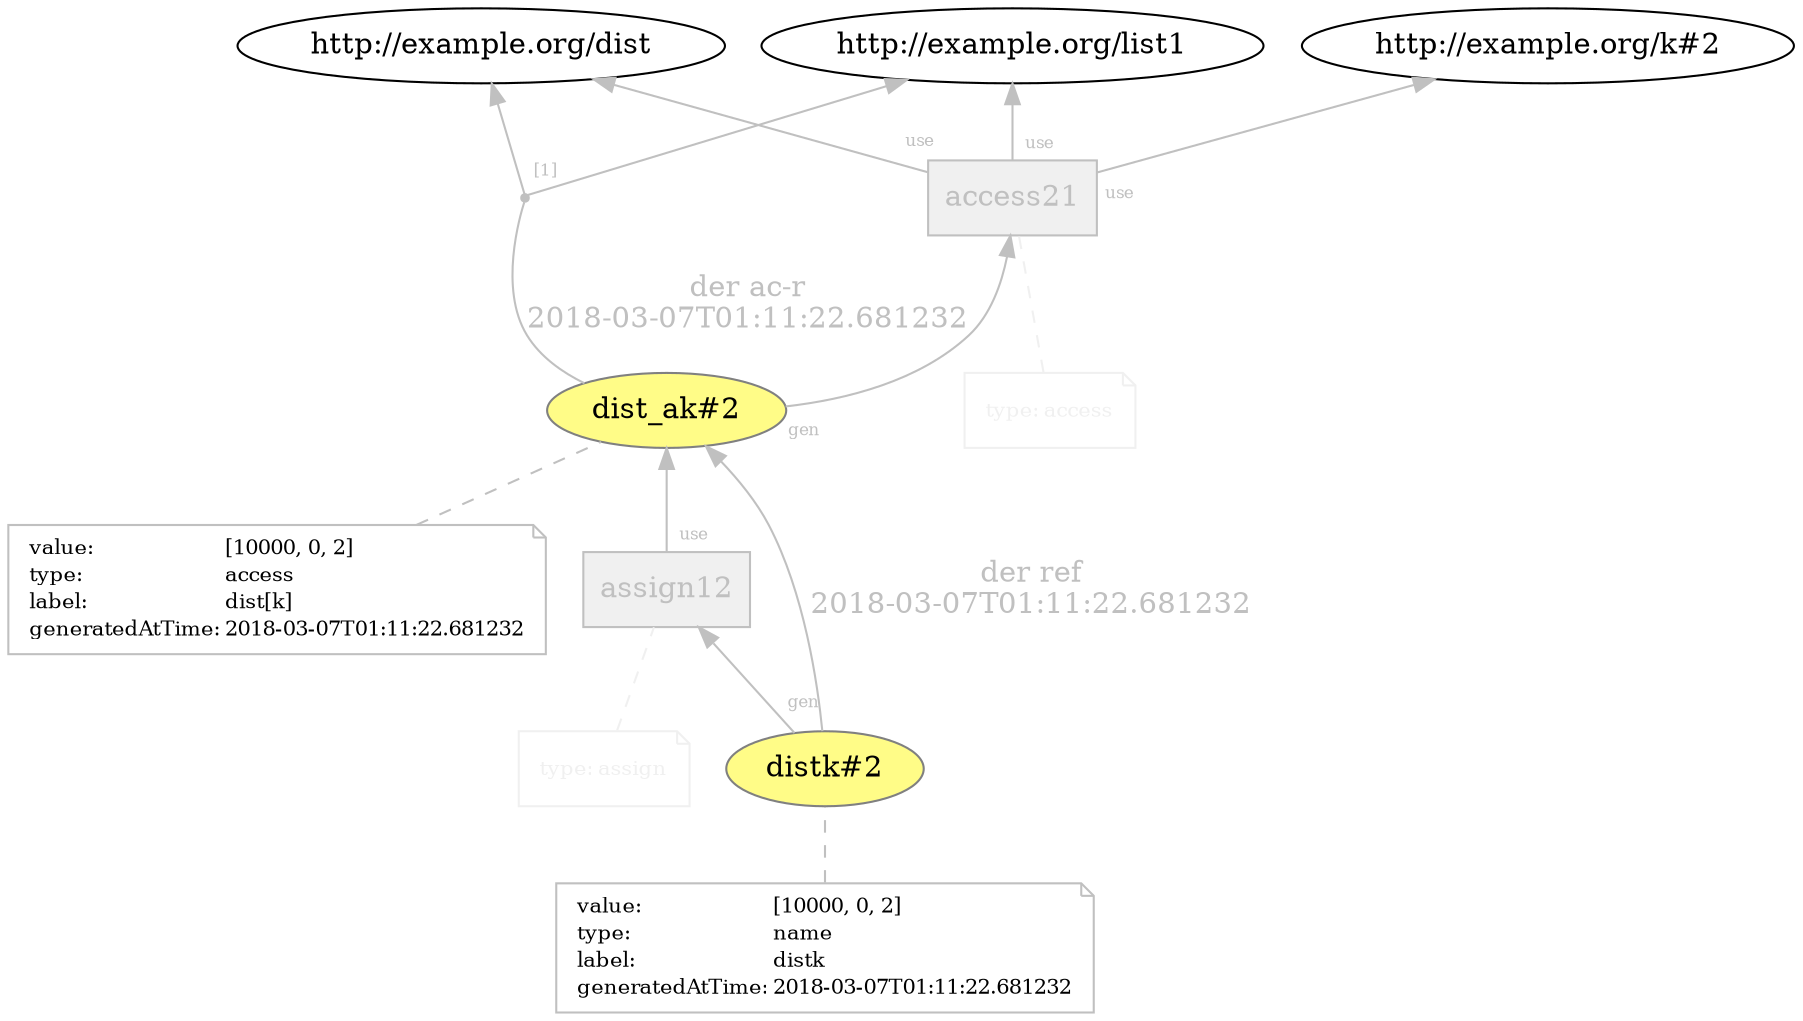 digraph "PROV" { size="16,12"; rankdir="BT";
"http://example.org/dist_ak#2" [fillcolor="#FFFC87",color="#808080",style="filled",label="dist_ak#2",URL="http://example.org/dist_ak#2"]
"-attrs0" [color="gray",shape="note",fontsize="10",fontcolor="black",label=<<TABLE cellpadding="0" border="0">
	<TR>
	    <TD align="left">value:</TD>
	    <TD align="left">[10000, 0, 2]</TD>
	</TR>
	<TR>
	    <TD align="left">type:</TD>
	    <TD align="left">access</TD>
	</TR>
	<TR>
	    <TD align="left">label:</TD>
	    <TD align="left">dist[k]</TD>
	</TR>
	<TR>
	    <TD align="left">generatedAtTime:</TD>
	    <TD align="left">2018-03-07T01:11:22.681232</TD>
	</TR>
</TABLE>>]
"-attrs0" -> "http://example.org/dist_ak#2" [color="gray",style="dashed",arrowhead="none"]
"http://example.org/access21" [fillcolor="#F0F0F0",color="gray",shape="polygon",sides="4",style="filled",label="access21",URL="http://example.org/access21",fontcolor="gray"]
"-attrs1" [color="#F0F0F0",shape="note",fontsize="10",fontcolor="black",label=<<TABLE cellpadding="0" border="0">
	<TR>
	    <TD align="left"><font color="#F0F0F0">type:</font></TD>
	    <TD align="left"><font color="#F0F0F0">access</font></TD>
	</TR>
</TABLE>>]
"-attrs1" -> "http://example.org/access21" [color="#F0F0F0",style="dashed",arrowhead="none"]
"http://example.org/access21" -> "http://example.org/list1" [labelfontsize="8",labeldistance="1.5",labelangle="60.0",rotation="20",taillabel="use",fontcolor="gray",color="gray"]
"bn0" [shape="point",label="",fontcolor="gray",color="gray"]
"http://example.org/dist_ak#2" -> "bn0" [arrowhead="none",label="der ac-r
2018-03-07T01:11:22.681232",color="gray",fontcolor="gray"]
"bn0" -> "http://example.org/dist" [labelfontsize="8",labeldistance="1.5",labelangle="60.0",rotation="20",taillabel="[1]",fontcolor="gray",color="gray"]
"bn0" -> "http://example.org/list1" [color="gray",fontcolor="gray"]
"http://example.org/dist_ak#2" -> "http://example.org/access21" [labelfontsize="8",labeldistance="1.5",labelangle="60.0",rotation="20",taillabel="gen",fontcolor="gray",color="gray"]
"http://example.org/access21" -> "http://example.org/dist" [labelfontsize="8",labeldistance="1.5",labelangle="60.0",rotation="20",taillabel="use",fontcolor="gray",color="gray"]
"http://example.org/access21" -> "http://example.org/k#2" [labelfontsize="8",labeldistance="1.5",labelangle="60.0",rotation="20",taillabel="use",fontcolor="gray",color="gray"]
"http://example.org/distk#2" [fillcolor="#FFFC87",color="#808080",style="filled",label="distk#2",URL="http://example.org/distk#2"]
"-attrs2" [color="gray",shape="note",fontsize="10",fontcolor="black",label=<<TABLE cellpadding="0" border="0">
	<TR>
	    <TD align="left">value:</TD>
	    <TD align="left">[10000, 0, 2]</TD>
	</TR>
	<TR>
	    <TD align="left">type:</TD>
	    <TD align="left">name</TD>
	</TR>
	<TR>
	    <TD align="left">label:</TD>
	    <TD align="left">distk</TD>
	</TR>
	<TR>
	    <TD align="left">generatedAtTime:</TD>
	    <TD align="left">2018-03-07T01:11:22.681232</TD>
	</TR>
</TABLE>>]
"-attrs2" -> "http://example.org/distk#2" [color="gray",style="dashed",arrowhead="none"]
"http://example.org/assign12" [fillcolor="#F0F0F0",color="gray",shape="polygon",sides="4",style="filled",label="assign12",URL="http://example.org/assign12",fontcolor="gray"]
"-attrs3" [color="#F0F0F0",shape="note",fontsize="10",fontcolor="black",label=<<TABLE cellpadding="0" border="0">
	<TR>
	    <TD align="left"><font color="#F0F0F0">type:</font></TD>
	    <TD align="left"><font color="#F0F0F0">assign</font></TD>
	</TR>
</TABLE>>]
"-attrs3" -> "http://example.org/assign12" [color="#F0F0F0",style="dashed",arrowhead="none"]
"http://example.org/assign12" -> "http://example.org/dist_ak#2" [labelfontsize="8",labeldistance="1.5",labelangle="60.0",rotation="20",taillabel="use",fontcolor="gray",color="gray"]
"http://example.org/distk#2" -> "http://example.org/dist_ak#2" [labelfontsize="8",labeldistance="1.5",color="gray",labelangle="60.0",rotation="20",label="der ref
2018-03-07T01:11:22.681232",fontcolor="gray"]
"http://example.org/distk#2" -> "http://example.org/assign12" [labelfontsize="8",labeldistance="1.5",labelangle="60.0",rotation="20",taillabel="gen",fontcolor="gray",color="gray"]
}
